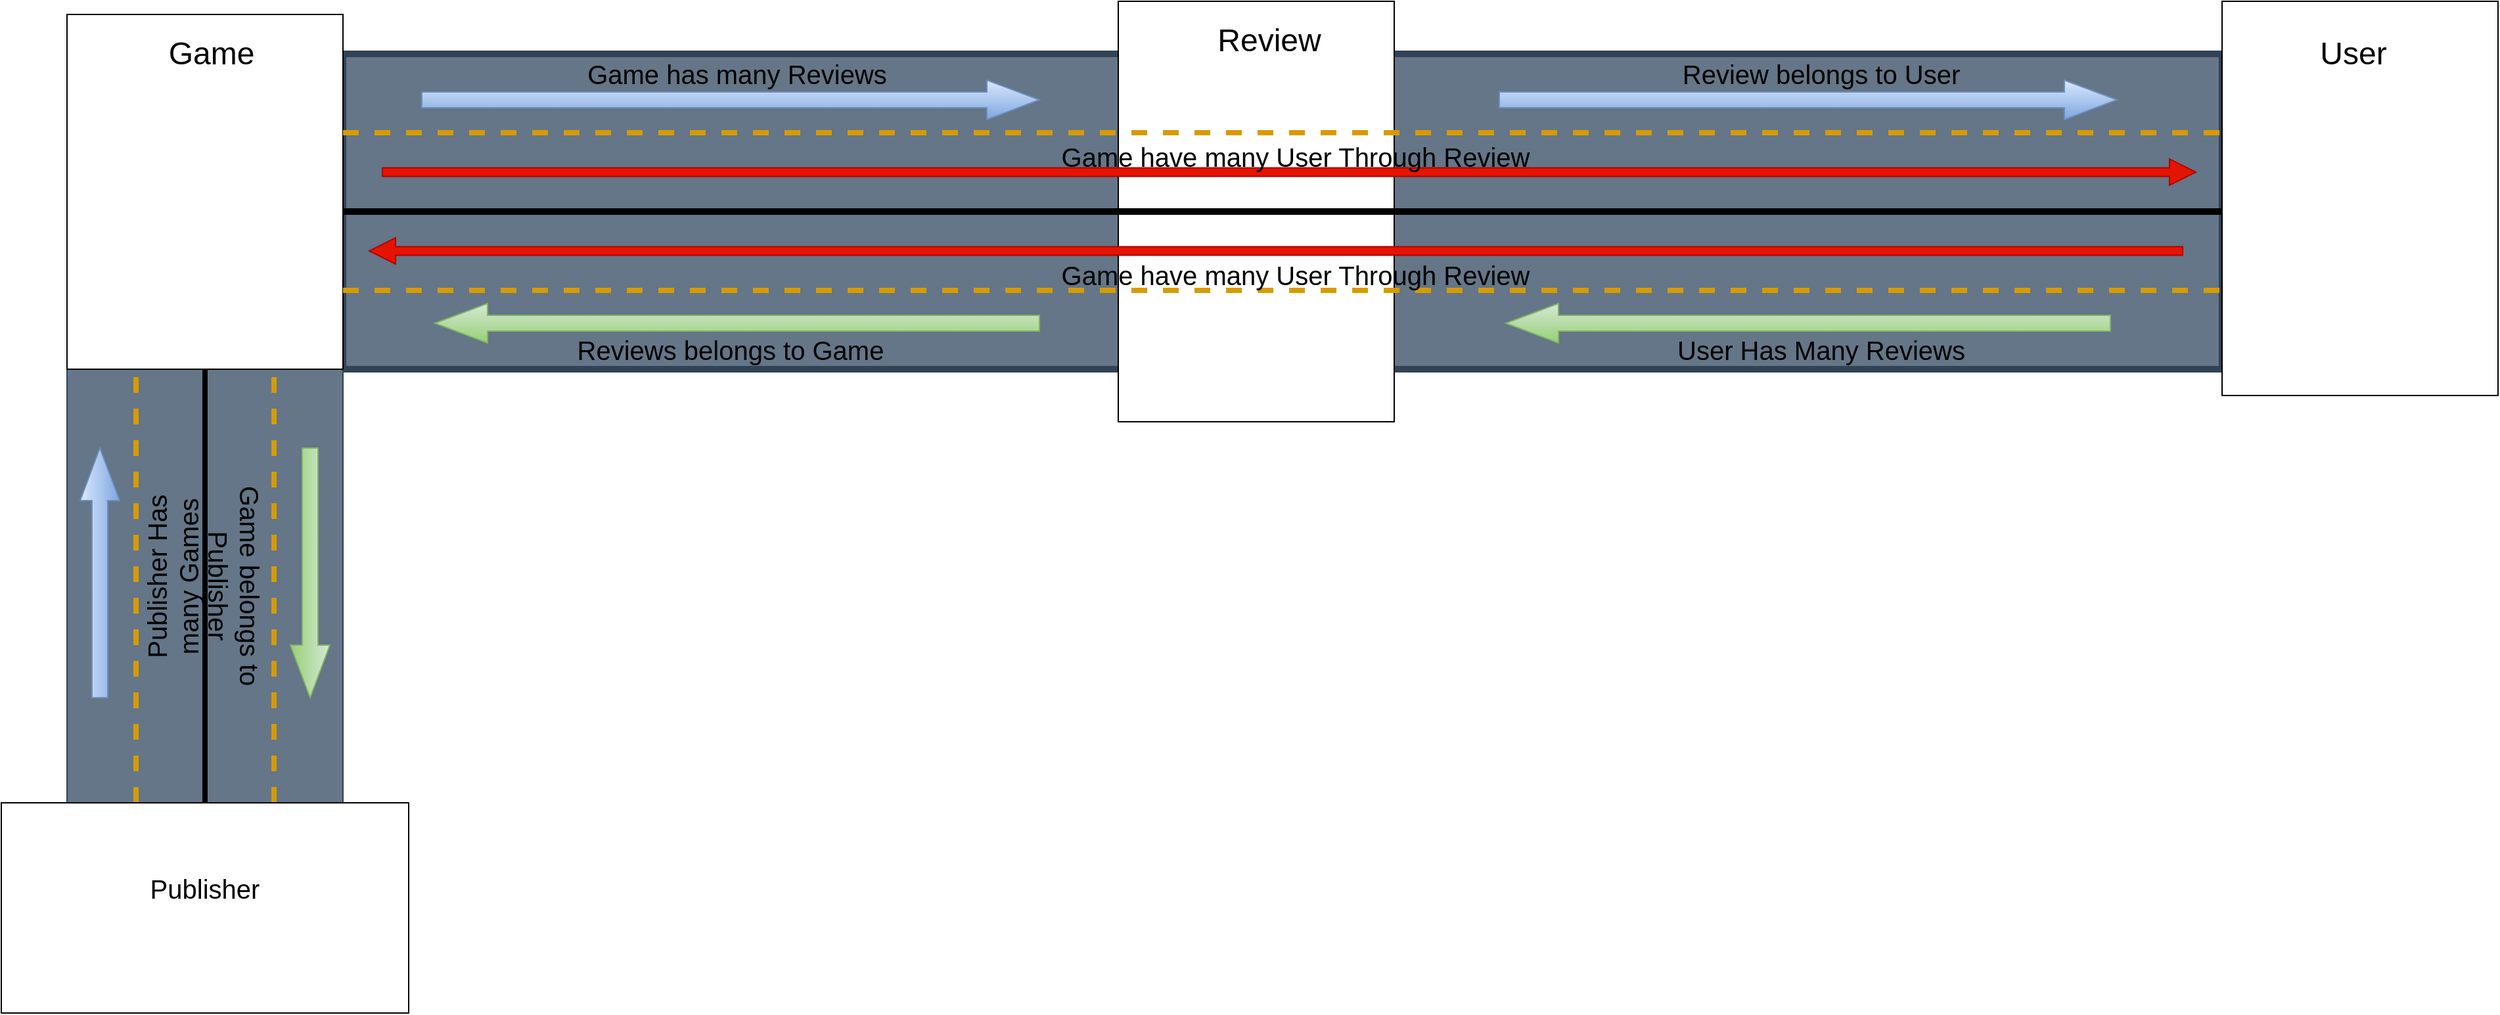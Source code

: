 <mxfile version="14.5.10" type="github">
  <diagram id="DKrhHUluCWIVFyrzkwsj" name="Page-1">
    <mxGraphModel dx="3786" dy="1010" grid="1" gridSize="10" guides="1" tooltips="1" connect="1" arrows="1" fold="1" page="1" pageScale="1" pageWidth="850" pageHeight="1100" math="0" shadow="0">
      <root>
        <mxCell id="0" />
        <mxCell id="1" parent="0" />
        <mxCell id="RKl10hj2ZlnLJY-Md3Rz-1" value="" style="rounded=0;whiteSpace=wrap;html=1;strokeWidth=5;fillColor=#647687;strokeColor=#314354;fontColor=#ffffff;" vertex="1" parent="1">
          <mxGeometry x="250" y="470" width="1430" height="240" as="geometry" />
        </mxCell>
        <mxCell id="RKl10hj2ZlnLJY-Md3Rz-9" value="" style="rounded=0;whiteSpace=wrap;html=1;fillColor=#647687;strokeColor=#314354;fontColor=#ffffff;" vertex="1" parent="1">
          <mxGeometry x="40" y="710" width="210" height="330" as="geometry" />
        </mxCell>
        <mxCell id="RKl10hj2ZlnLJY-Md3Rz-10" value="" style="rounded=0;whiteSpace=wrap;html=1;" vertex="1" parent="1">
          <mxGeometry x="840" y="430" width="210" height="320" as="geometry" />
        </mxCell>
        <mxCell id="RKl10hj2ZlnLJY-Md3Rz-11" value="" style="rounded=0;whiteSpace=wrap;html=1;" vertex="1" parent="1">
          <mxGeometry x="40" y="440" width="210" height="270" as="geometry" />
        </mxCell>
        <mxCell id="RKl10hj2ZlnLJY-Md3Rz-12" value="" style="rounded=0;whiteSpace=wrap;html=1;" vertex="1" parent="1">
          <mxGeometry x="1680" y="430" width="210" height="300" as="geometry" />
        </mxCell>
        <mxCell id="RKl10hj2ZlnLJY-Md3Rz-13" value="Review" style="text;html=1;strokeColor=none;fillColor=none;align=center;verticalAlign=middle;whiteSpace=wrap;rounded=0;fontSize=24;" vertex="1" parent="1">
          <mxGeometry x="885" y="430" width="140" height="60" as="geometry" />
        </mxCell>
        <mxCell id="RKl10hj2ZlnLJY-Md3Rz-14" value="User" style="text;html=1;strokeColor=none;fillColor=none;align=center;verticalAlign=middle;whiteSpace=wrap;rounded=0;fontSize=24;" vertex="1" parent="1">
          <mxGeometry x="1710" y="440" width="140" height="60" as="geometry" />
        </mxCell>
        <mxCell id="RKl10hj2ZlnLJY-Md3Rz-16" value="" style="html=1;shadow=0;dashed=0;align=center;verticalAlign=middle;shape=mxgraph.arrows2.arrow;dy=0.6;dx=40;notch=0;gradientColor=#7ea6e0;fillColor=#dae8fc;strokeColor=#6c8ebf;" vertex="1" parent="1">
          <mxGeometry x="310" y="490" width="470" height="30" as="geometry" />
        </mxCell>
        <mxCell id="RKl10hj2ZlnLJY-Md3Rz-17" value="" style="html=1;shadow=0;dashed=0;align=center;verticalAlign=middle;shape=mxgraph.arrows2.arrow;dy=0.6;dx=40;notch=0;gradientColor=#7ea6e0;fillColor=#dae8fc;strokeColor=#6c8ebf;" vertex="1" parent="1">
          <mxGeometry x="1130" y="490" width="470" height="30" as="geometry" />
        </mxCell>
        <mxCell id="RKl10hj2ZlnLJY-Md3Rz-18" value="" style="html=1;shadow=0;dashed=0;align=center;verticalAlign=middle;shape=mxgraph.arrows2.arrow;dy=0.6;dx=40;flipH=1;notch=0;gradientColor=#97d077;fillColor=#d5e8d4;strokeColor=#82b366;" vertex="1" parent="1">
          <mxGeometry x="320" y="660" width="460" height="30" as="geometry" />
        </mxCell>
        <mxCell id="RKl10hj2ZlnLJY-Md3Rz-19" value="" style="html=1;shadow=0;dashed=0;align=center;verticalAlign=middle;shape=mxgraph.arrows2.arrow;dy=0.6;dx=40;flipH=1;notch=0;gradientColor=#97d077;fillColor=#d5e8d4;strokeColor=#82b366;" vertex="1" parent="1">
          <mxGeometry x="1135" y="660" width="460" height="30" as="geometry" />
        </mxCell>
        <mxCell id="RKl10hj2ZlnLJY-Md3Rz-21" value="" style="html=1;shadow=0;dashed=0;align=center;verticalAlign=middle;shape=mxgraph.arrows2.arrow;dy=0.67;dx=20;notch=0;fillColor=#e51400;strokeColor=#B20000;fontColor=#ffffff;" vertex="1" parent="1">
          <mxGeometry x="280" y="550" width="1380" height="20" as="geometry" />
        </mxCell>
        <mxCell id="RKl10hj2ZlnLJY-Md3Rz-22" value="" style="html=1;shadow=0;dashed=0;align=center;verticalAlign=middle;shape=mxgraph.arrows2.arrow;dy=0.67;dx=20;notch=0;direction=west;fillColor=#e51400;strokeColor=#B20000;fontColor=#ffffff;" vertex="1" parent="1">
          <mxGeometry x="270" y="610" width="1380" height="20" as="geometry" />
        </mxCell>
        <mxCell id="RKl10hj2ZlnLJY-Md3Rz-23" value="Review belongs to User" style="text;html=1;strokeColor=none;fillColor=none;align=center;verticalAlign=middle;whiteSpace=wrap;rounded=0;fontSize=20;" vertex="1" parent="1">
          <mxGeometry x="1120" y="470" width="510" height="30" as="geometry" />
        </mxCell>
        <mxCell id="RKl10hj2ZlnLJY-Md3Rz-24" value="User Has Many Reviews" style="text;html=1;strokeColor=none;fillColor=none;align=center;verticalAlign=middle;whiteSpace=wrap;rounded=0;fontSize=20;" vertex="1" parent="1">
          <mxGeometry x="1120" y="680" width="510" height="30" as="geometry" />
        </mxCell>
        <mxCell id="RKl10hj2ZlnLJY-Md3Rz-5" value="" style="endArrow=none;dashed=1;html=1;exitX=0;exitY=0.25;exitDx=0;exitDy=0;entryX=1;entryY=0.25;entryDx=0;entryDy=0;fillColor=#ffcd28;strokeColor=#d79b00;strokeWidth=4;gradientColor=#ffa500;" edge="1" parent="1" source="RKl10hj2ZlnLJY-Md3Rz-1" target="RKl10hj2ZlnLJY-Md3Rz-1">
          <mxGeometry width="50" height="50" relative="1" as="geometry">
            <mxPoint x="940" y="590" as="sourcePoint" />
            <mxPoint x="990" y="540" as="targetPoint" />
          </mxGeometry>
        </mxCell>
        <mxCell id="RKl10hj2ZlnLJY-Md3Rz-6" value="" style="endArrow=none;dashed=1;html=1;exitX=0;exitY=0.75;exitDx=0;exitDy=0;entryX=1;entryY=0.75;entryDx=0;entryDy=0;gradientColor=#ffa500;fillColor=#ffcd28;strokeColor=#d79b00;strokeWidth=4;" edge="1" parent="1" source="RKl10hj2ZlnLJY-Md3Rz-1" target="RKl10hj2ZlnLJY-Md3Rz-1">
          <mxGeometry width="50" height="50" relative="1" as="geometry">
            <mxPoint x="940" y="590" as="sourcePoint" />
            <mxPoint x="990" y="540" as="targetPoint" />
          </mxGeometry>
        </mxCell>
        <mxCell id="RKl10hj2ZlnLJY-Md3Rz-4" value="" style="endArrow=none;html=1;exitX=0;exitY=0.5;exitDx=0;exitDy=0;entryX=1;entryY=0.5;entryDx=0;entryDy=0;strokeWidth=5;" edge="1" parent="1" source="RKl10hj2ZlnLJY-Md3Rz-1" target="RKl10hj2ZlnLJY-Md3Rz-1">
          <mxGeometry width="50" height="50" relative="1" as="geometry">
            <mxPoint x="940" y="590" as="sourcePoint" />
            <mxPoint x="990" y="540" as="targetPoint" />
          </mxGeometry>
        </mxCell>
        <mxCell id="RKl10hj2ZlnLJY-Md3Rz-15" value="Game" style="text;html=1;strokeColor=none;fillColor=none;align=center;verticalAlign=middle;whiteSpace=wrap;rounded=0;fontSize=24;" vertex="1" parent="1">
          <mxGeometry x="80" y="440" width="140" height="60" as="geometry" />
        </mxCell>
        <mxCell id="RKl10hj2ZlnLJY-Md3Rz-25" value="Game has many Reviews" style="text;html=1;strokeColor=none;fillColor=none;align=center;verticalAlign=middle;whiteSpace=wrap;rounded=0;fontSize=20;" vertex="1" parent="1">
          <mxGeometry x="295" y="470" width="510" height="30" as="geometry" />
        </mxCell>
        <mxCell id="RKl10hj2ZlnLJY-Md3Rz-26" value="Reviews belongs to Game" style="text;html=1;strokeColor=none;fillColor=none;align=center;verticalAlign=middle;whiteSpace=wrap;rounded=0;fontSize=20;" vertex="1" parent="1">
          <mxGeometry x="290" y="680" width="510" height="30" as="geometry" />
        </mxCell>
        <mxCell id="RKl10hj2ZlnLJY-Md3Rz-27" value="Game have many User Through Review" style="text;html=1;strokeColor=none;fillColor=none;align=center;verticalAlign=middle;whiteSpace=wrap;rounded=0;fontSize=20;" vertex="1" parent="1">
          <mxGeometry x="770" y="530" width="410" height="35" as="geometry" />
        </mxCell>
        <mxCell id="RKl10hj2ZlnLJY-Md3Rz-30" value="Game have many User Through Review" style="text;html=1;strokeColor=none;fillColor=none;align=center;verticalAlign=middle;whiteSpace=wrap;rounded=0;fontSize=20;" vertex="1" parent="1">
          <mxGeometry x="770" y="620" width="410" height="35" as="geometry" />
        </mxCell>
        <mxCell id="RKl10hj2ZlnLJY-Md3Rz-38" value="" style="endArrow=none;html=1;fontSize=20;strokeWidth=4;entryX=0.5;entryY=1;entryDx=0;entryDy=0;exitX=0.5;exitY=1;exitDx=0;exitDy=0;" edge="1" parent="1" source="RKl10hj2ZlnLJY-Md3Rz-9" target="RKl10hj2ZlnLJY-Md3Rz-11">
          <mxGeometry width="50" height="50" relative="1" as="geometry">
            <mxPoint x="980" y="720" as="sourcePoint" />
            <mxPoint x="1030" y="670" as="targetPoint" />
          </mxGeometry>
        </mxCell>
        <mxCell id="RKl10hj2ZlnLJY-Md3Rz-39" value="" style="endArrow=none;dashed=1;html=1;fontSize=20;strokeWidth=4;entryX=0.25;entryY=1;entryDx=0;entryDy=0;exitX=0.25;exitY=1;exitDx=0;exitDy=0;fillColor=#ffcd28;strokeColor=#d79b00;gradientColor=#ffa500;" edge="1" parent="1" source="RKl10hj2ZlnLJY-Md3Rz-9" target="RKl10hj2ZlnLJY-Md3Rz-11">
          <mxGeometry width="50" height="50" relative="1" as="geometry">
            <mxPoint x="980" y="860" as="sourcePoint" />
            <mxPoint x="1030" y="810" as="targetPoint" />
          </mxGeometry>
        </mxCell>
        <mxCell id="RKl10hj2ZlnLJY-Md3Rz-40" value="" style="endArrow=none;dashed=1;html=1;fontSize=20;strokeWidth=4;entryX=0.75;entryY=0;entryDx=0;entryDy=0;exitX=0.75;exitY=1;exitDx=0;exitDy=0;gradientColor=#ffa500;fillColor=#ffcd28;strokeColor=#d79b00;" edge="1" parent="1" source="RKl10hj2ZlnLJY-Md3Rz-9" target="RKl10hj2ZlnLJY-Md3Rz-9">
          <mxGeometry width="50" height="50" relative="1" as="geometry">
            <mxPoint x="980" y="840" as="sourcePoint" />
            <mxPoint x="1030" y="790" as="targetPoint" />
          </mxGeometry>
        </mxCell>
        <mxCell id="RKl10hj2ZlnLJY-Md3Rz-41" value="" style="rounded=0;whiteSpace=wrap;html=1;fontSize=12;strokeWidth=1;" vertex="1" parent="1">
          <mxGeometry x="-10" y="1040" width="310" height="160" as="geometry" />
        </mxCell>
        <mxCell id="RKl10hj2ZlnLJY-Md3Rz-46" value="" style="html=1;shadow=0;dashed=0;align=center;verticalAlign=middle;shape=mxgraph.arrows2.arrow;dy=0.6;dx=40;direction=north;notch=0;fontSize=12;strokeWidth=1;gradientColor=#7ea6e0;fillColor=#dae8fc;strokeColor=#6c8ebf;" vertex="1" parent="1">
          <mxGeometry x="50" y="770" width="30" height="190" as="geometry" />
        </mxCell>
        <mxCell id="RKl10hj2ZlnLJY-Md3Rz-47" value="" style="html=1;shadow=0;dashed=0;align=center;verticalAlign=middle;shape=mxgraph.arrows2.arrow;dy=0.6;dx=40;direction=south;notch=0;fontSize=12;strokeWidth=1;gradientColor=#97d077;fillColor=#d5e8d4;strokeColor=#82b366;" vertex="1" parent="1">
          <mxGeometry x="210" y="770" width="30" height="190" as="geometry" />
        </mxCell>
        <mxCell id="RKl10hj2ZlnLJY-Md3Rz-48" value="Publisher" style="text;html=1;strokeColor=none;fillColor=none;align=center;verticalAlign=middle;whiteSpace=wrap;rounded=0;fontSize=20;" vertex="1" parent="1">
          <mxGeometry x="65" y="1070" width="160" height="70" as="geometry" />
        </mxCell>
        <mxCell id="RKl10hj2ZlnLJY-Md3Rz-49" value="Publisher Has many Games" style="text;html=1;strokeColor=none;fillColor=none;align=center;verticalAlign=middle;whiteSpace=wrap;rounded=0;fontSize=20;rotation=270;" vertex="1" parent="1">
          <mxGeometry x="33.13" y="845.62" width="175" height="43.75" as="geometry" />
        </mxCell>
        <mxCell id="RKl10hj2ZlnLJY-Md3Rz-51" value="Game belongs to Publisher" style="text;html=1;strokeColor=none;fillColor=none;align=center;verticalAlign=middle;whiteSpace=wrap;rounded=0;fontSize=20;rotation=90;" vertex="1" parent="1">
          <mxGeometry x="80" y="853.13" width="175" height="43.75" as="geometry" />
        </mxCell>
      </root>
    </mxGraphModel>
  </diagram>
</mxfile>
